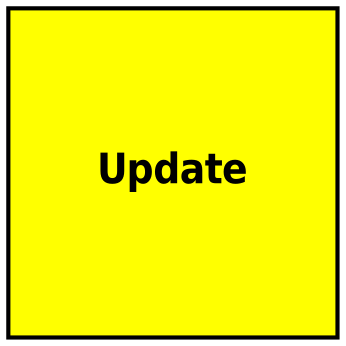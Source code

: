 digraph dependencies {
layers="one:two:three";
outputorder="edgesfirst";
nodesep=0.75;
Update [layer="two"] [style="filled"] [height="2.2"] [shape="box"] [fontsize="20"] [fillcolor="yellow"] [fontname="Helvetica-Narrow-Bold"] [fixedsize="true"] [label="Update"] [width="2.2"] [penwidth="2"];
}